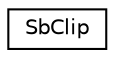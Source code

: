 digraph "Graphical Class Hierarchy"
{
 // LATEX_PDF_SIZE
  edge [fontname="Helvetica",fontsize="10",labelfontname="Helvetica",labelfontsize="10"];
  node [fontname="Helvetica",fontsize="10",shape=record];
  rankdir="LR";
  Node0 [label="SbClip",height=0.2,width=0.4,color="black", fillcolor="white", style="filled",URL="$classSbClip.html",tooltip="The SbClip class is a generic polygon clipper class."];
}
